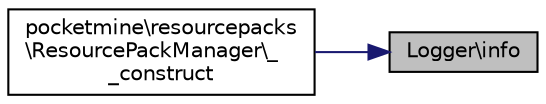 digraph "Logger\info"
{
 // INTERACTIVE_SVG=YES
 // LATEX_PDF_SIZE
  edge [fontname="Helvetica",fontsize="10",labelfontname="Helvetica",labelfontsize="10"];
  node [fontname="Helvetica",fontsize="10",shape=record];
  rankdir="RL";
  Node1 [label="Logger\\info",height=0.2,width=0.4,color="black", fillcolor="grey75", style="filled", fontcolor="black",tooltip=" "];
  Node1 -> Node2 [dir="back",color="midnightblue",fontsize="10",style="solid",fontname="Helvetica"];
  Node2 [label="pocketmine\\resourcepacks\l\\ResourcePackManager\\_\l_construct",height=0.2,width=0.4,color="black", fillcolor="white", style="filled",URL="$d3/d62/classpocketmine_1_1resourcepacks_1_1_resource_pack_manager.html#aa797c1f48a68c113136e3ddde26fd031",tooltip=" "];
}
